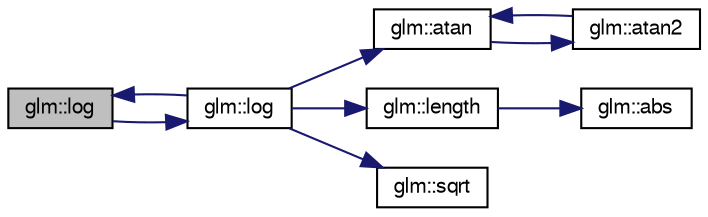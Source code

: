 digraph G
{
  bgcolor="transparent";
  edge [fontname="FreeSans",fontsize=10,labelfontname="FreeSans",labelfontsize=10];
  node [fontname="FreeSans",fontsize=10,shape=record];
  rankdir=LR;
  Node1 [label="glm::log",height=0.2,width=0.4,color="black", fillcolor="grey75", style="filled" fontcolor="black"];
  Node1 -> Node2 [color="midnightblue",fontsize=10,style="solid"];
  Node2 [label="glm::log",height=0.2,width=0.4,color="black",URL="$group__gtx__quaternion.html#gbed81c73a777fce84fe442bbc17c13ce"];
  Node2 -> Node3 [color="midnightblue",fontsize=10,style="solid"];
  Node3 [label="glm::atan",height=0.2,width=0.4,color="black",URL="$group__core__func__trigonometric.html#gb89f4e2a1ea1426dc87ab3a06901b68a"];
  Node3 -> Node4 [color="midnightblue",fontsize=10,style="solid"];
  Node4 [label="glm::atan2",height=0.2,width=0.4,color="black",URL="$group__gtx__compatibility.html#ga7c3a1b05bab87aa5a7cbc9efadfbc52",tooltip="Arc tangent. Returns an angle whose tangent is y/x. The signs of x and y are used..."];
  Node4 -> Node3 [color="midnightblue",fontsize=10,style="solid"];
  Node2 -> Node5 [color="midnightblue",fontsize=10,style="solid"];
  Node5 [label="glm::length",height=0.2,width=0.4,color="black",URL="$group__core__func__geometric.html#gd73a94d9c967e619e670156356e93b7e"];
  Node5 -> Node6 [color="midnightblue",fontsize=10,style="solid"];
  Node6 [label="glm::abs",height=0.2,width=0.4,color="black",URL="$group__core__func__common.html#gab4b95b47f2918ce6e7ac279a0ba27c1"];
  Node2 -> Node1 [color="midnightblue",fontsize=10,style="solid"];
  Node2 -> Node7 [color="midnightblue",fontsize=10,style="solid"];
  Node7 [label="glm::sqrt",height=0.2,width=0.4,color="black",URL="$group__core__func__exponential.html#gfe49b7b63045b6ab94bffbcd7e7a7bc8"];
}
